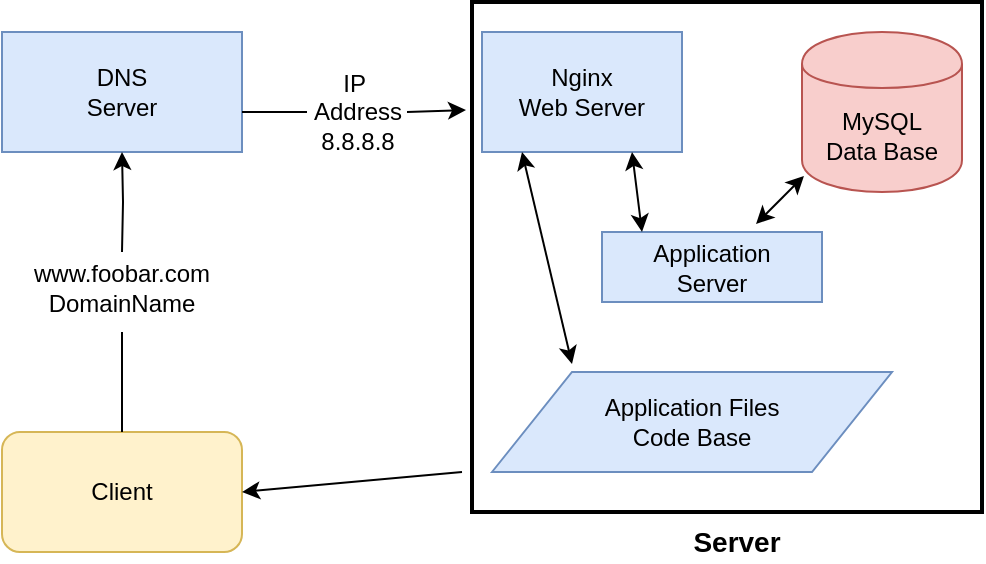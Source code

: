 <mxfile version="12.2.9" type="github" pages="1"><diagram id="8OdrZqw5ojeJOS3ePvnb" name="Page-1"><mxGraphModel dx="544" dy="588" grid="1" gridSize="10" guides="1" tooltips="1" connect="1" arrows="1" fold="1" page="1" pageScale="1" pageWidth="850" pageHeight="1100" math="0" shadow="0"><root><mxCell id="0"/><mxCell id="1" parent="0"/><mxCell id="qktJ6hkymYa8zyOtQbP0-36" value="" style="whiteSpace=wrap;html=1;aspect=fixed;strokeColor=#000000;strokeWidth=2;fillColor=none;" vertex="1" parent="1"><mxGeometry x="315" y="65" width="255" height="255" as="geometry"/></mxCell><mxCell id="qktJ6hkymYa8zyOtQbP0-3" value="DNS&lt;br&gt;Server" style="rounded=0;whiteSpace=wrap;html=1;fillColor=#dae8fc;strokeColor=#6c8ebf;" vertex="1" parent="1"><mxGeometry x="80" y="80" width="120" height="60" as="geometry"/></mxCell><mxCell id="qktJ6hkymYa8zyOtQbP0-14" value="" style="edgeStyle=orthogonalEdgeStyle;rounded=0;orthogonalLoop=1;jettySize=auto;html=1;strokeColor=#000000;entryX=0.5;entryY=1;entryDx=0;entryDy=0;" edge="1" parent="1" target="qktJ6hkymYa8zyOtQbP0-3"><mxGeometry relative="1" as="geometry"><mxPoint x="140" y="190" as="sourcePoint"/></mxGeometry></mxCell><mxCell id="qktJ6hkymYa8zyOtQbP0-17" value="IP&amp;nbsp;&lt;br&gt;Address&lt;br&gt;8.8.8.8" style="text;html=1;strokeColor=none;fillColor=none;align=center;verticalAlign=middle;whiteSpace=wrap;rounded=0;" vertex="1" parent="1"><mxGeometry x="232.5" y="110" width="50" height="20" as="geometry"/></mxCell><mxCell id="qktJ6hkymYa8zyOtQbP0-22" value="Nginx&lt;br&gt;Web Server" style="rounded=0;whiteSpace=wrap;html=1;fillColor=#dae8fc;strokeColor=#6c8ebf;" vertex="1" parent="1"><mxGeometry x="320" y="80" width="100" height="60" as="geometry"/></mxCell><mxCell id="qktJ6hkymYa8zyOtQbP0-23" value="MySQL&lt;br&gt;Data Base" style="shape=cylinder;whiteSpace=wrap;html=1;boundedLbl=1;backgroundOutline=1;fillColor=#f8cecc;strokeColor=#b85450;" vertex="1" parent="1"><mxGeometry x="480" y="80" width="80" height="80" as="geometry"/></mxCell><mxCell id="qktJ6hkymYa8zyOtQbP0-24" value="Application&lt;br&gt;Server" style="rounded=0;whiteSpace=wrap;html=1;fillColor=#dae8fc;strokeColor=#6c8ebf;" vertex="1" parent="1"><mxGeometry x="380" y="180" width="110" height="35" as="geometry"/></mxCell><mxCell id="qktJ6hkymYa8zyOtQbP0-25" value="Application Files&lt;br&gt;Code Base" style="shape=parallelogram;perimeter=parallelogramPerimeter;whiteSpace=wrap;html=1;fillColor=#dae8fc;strokeColor=#6c8ebf;" vertex="1" parent="1"><mxGeometry x="325" y="250" width="200" height="50" as="geometry"/></mxCell><mxCell id="qktJ6hkymYa8zyOtQbP0-27" value="" style="endArrow=classic;startArrow=classic;html=1;strokeColor=#000000;exitX=0.2;exitY=-0.08;exitDx=0;exitDy=0;exitPerimeter=0;" edge="1" parent="1" source="qktJ6hkymYa8zyOtQbP0-25"><mxGeometry width="50" height="50" relative="1" as="geometry"><mxPoint x="290" y="190" as="sourcePoint"/><mxPoint x="340" y="140" as="targetPoint"/></mxGeometry></mxCell><mxCell id="qktJ6hkymYa8zyOtQbP0-28" value="" style="endArrow=classic;startArrow=classic;html=1;strokeColor=#000000;exitX=0.7;exitY=-0.114;exitDx=0;exitDy=0;exitPerimeter=0;entryX=0.012;entryY=0.9;entryDx=0;entryDy=0;entryPerimeter=0;" edge="1" parent="1" source="qktJ6hkymYa8zyOtQbP0-24" target="qktJ6hkymYa8zyOtQbP0-23"><mxGeometry width="50" height="50" relative="1" as="geometry"><mxPoint x="430" y="170" as="sourcePoint"/><mxPoint x="480" y="160" as="targetPoint"/></mxGeometry></mxCell><mxCell id="qktJ6hkymYa8zyOtQbP0-31" value="" style="endArrow=classic;startArrow=classic;html=1;strokeColor=#000000;entryX=0.75;entryY=1;entryDx=0;entryDy=0;" edge="1" parent="1" target="qktJ6hkymYa8zyOtQbP0-22"><mxGeometry width="50" height="50" relative="1" as="geometry"><mxPoint x="400" y="180" as="sourcePoint"/><mxPoint x="450" y="130" as="targetPoint"/></mxGeometry></mxCell><mxCell id="qktJ6hkymYa8zyOtQbP0-35" value="Client" style="rounded=1;whiteSpace=wrap;html=1;strokeColor=#d6b656;fillColor=#fff2cc;" vertex="1" parent="1"><mxGeometry x="80" y="280" width="120" height="60" as="geometry"/></mxCell><mxCell id="qktJ6hkymYa8zyOtQbP0-41" value="" style="endArrow=none;html=1;strokeColor=#000000;entryX=0;entryY=0.5;entryDx=0;entryDy=0;" edge="1" parent="1" target="qktJ6hkymYa8zyOtQbP0-17"><mxGeometry width="50" height="50" relative="1" as="geometry"><mxPoint x="200" y="120" as="sourcePoint"/><mxPoint x="250" y="70" as="targetPoint"/></mxGeometry></mxCell><mxCell id="qktJ6hkymYa8zyOtQbP0-42" value="" style="endArrow=classic;html=1;strokeColor=#000000;" edge="1" parent="1"><mxGeometry width="50" height="50" relative="1" as="geometry"><mxPoint x="282.5" y="120" as="sourcePoint"/><mxPoint x="312" y="119" as="targetPoint"/></mxGeometry></mxCell><mxCell id="qktJ6hkymYa8zyOtQbP0-43" value="" style="endArrow=classic;html=1;strokeColor=#000000;entryX=1;entryY=0.5;entryDx=0;entryDy=0;" edge="1" parent="1" target="qktJ6hkymYa8zyOtQbP0-35"><mxGeometry width="50" height="50" relative="1" as="geometry"><mxPoint x="310" y="300" as="sourcePoint"/><mxPoint x="210" y="310" as="targetPoint"/></mxGeometry></mxCell><mxCell id="qktJ6hkymYa8zyOtQbP0-46" value="www.foobar.com&lt;br&gt;DomainName" style="text;html=1;strokeColor=none;fillColor=none;align=center;verticalAlign=middle;whiteSpace=wrap;rounded=0;" vertex="1" parent="1"><mxGeometry x="120" y="197.5" width="40" height="20" as="geometry"/></mxCell><mxCell id="qktJ6hkymYa8zyOtQbP0-49" value="" style="endArrow=none;html=1;strokeColor=#000000;" edge="1" parent="1"><mxGeometry width="50" height="50" relative="1" as="geometry"><mxPoint x="140" y="280" as="sourcePoint"/><mxPoint x="140" y="230" as="targetPoint"/></mxGeometry></mxCell><mxCell id="qktJ6hkymYa8zyOtQbP0-50" value="&lt;b style=&quot;font-size: 14px&quot;&gt;Server&lt;br&gt;&lt;/b&gt;" style="text;html=1;strokeColor=none;fillColor=none;align=center;verticalAlign=middle;whiteSpace=wrap;rounded=0;" vertex="1" parent="1"><mxGeometry x="425" y="325" width="45" height="20" as="geometry"/></mxCell></root></mxGraphModel></diagram></mxfile>